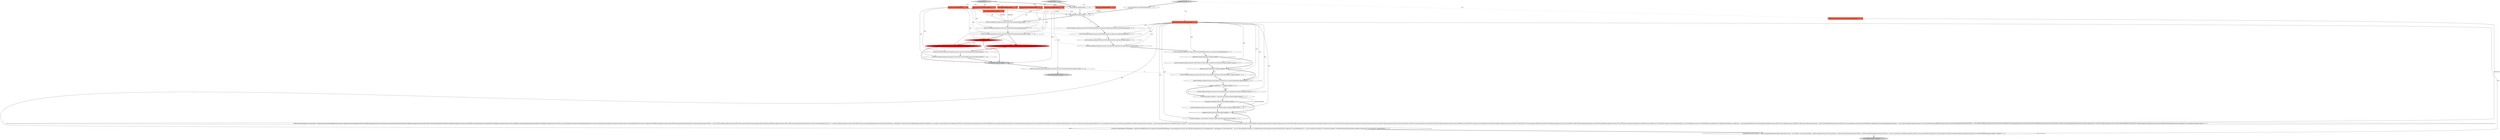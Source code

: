 digraph {
36 [style = filled, label = "JSONUtils.field(json,RegistryConstants.ATTR_DRIVER,dataSource.getDriver().getId())@@@6@@@['0', '0', '1']", fillcolor = white, shape = ellipse image = "AAA0AAABBB3BBB"];
7 [style = filled, label = "JSONUtils.serializeStringList(json,RegistryConstants.TAG_EXCLUDE,filter.getExclude())@@@12@@@['1', '0', '0']", fillcolor = white, shape = ellipse image = "AAA0AAABBB1BBB"];
30 [style = filled, label = "JSONUtils.field(json,RegistryConstants.ATTR_PROVIDER,dataSource.getDriver().getProviderDescriptor().getId())@@@5@@@['0', '0', '1']", fillcolor = white, shape = ellipse image = "AAA0AAABBB3BBB"];
34 [style = filled, label = "JSONUtils.field(json,RegistryConstants.ATTR_NAME,dataSource.getName())@@@7@@@['0', '0', '1']", fillcolor = white, shape = ellipse image = "AAA0AAABBB3BBB"];
10 [style = filled, label = "JSONUtils.fieldNE(json,RegistryConstants.ATTR_TYPE,typeName)@@@5@@@['1', '1', '0']", fillcolor = white, shape = ellipse image = "AAA0AAABBB1BBB"];
6 [style = filled, label = "saveObjectFiler['1', '0', '0']", fillcolor = lightgray, shape = diamond image = "AAA0AAABBB1BBB"];
12 [style = filled, label = "String objectID@@@2@@@['1', '1', '0']", fillcolor = tomato, shape = box image = "AAA0AAABBB1BBB"];
9 [style = filled, label = "JSONUtils.fieldNE(json,RegistryConstants.ATTR_NAME,filter.getName())@@@6@@@['1', '1', '0']", fillcolor = white, shape = ellipse image = "AAA0AAABBB1BBB"];
35 [style = filled, label = "dataSource.hasSharedVirtualModel()@@@24@@@['0', '0', '1']", fillcolor = white, shape = diamond image = "AAA0AAABBB3BBB"];
5 [style = filled, label = "String objectID@@@2@@@['1', '0', '0']", fillcolor = tomato, shape = box image = "AAA0AAABBB1BBB"];
46 [style = filled, label = "!CommonUtils.isEmpty(lockPasswordHash)@@@21@@@['0', '0', '1']", fillcolor = white, shape = diamond image = "AAA0AAABBB3BBB"];
20 [style = filled, label = "JSONUtils.serializeStringList(json,RegistryConstants.TAG_INCLUDE,filter.getInclude())@@@9@@@['0', '1', '0']", fillcolor = white, shape = ellipse image = "AAA0AAABBB2BBB"];
18 [style = filled, label = "String typeName@@@2@@@['0', '1', '0']", fillcolor = tomato, shape = box image = "AAA0AAABBB2BBB"];
15 [style = filled, label = "JsonWriter json@@@2@@@['0', '1', '0']", fillcolor = tomato, shape = box image = "AAA0AAABBB2BBB"];
8 [style = filled, label = "JsonWriter json@@@2@@@['1', '0', '0']", fillcolor = tomato, shape = box image = "AAA0AAABBB1BBB"];
1 [style = filled, label = "DBSObjectFilter filter@@@2@@@['1', '0', '0']", fillcolor = tomato, shape = box image = "AAA0AAABBB1BBB"];
25 [style = filled, label = "JSONUtils.field(json,RegistryConstants.ATTR_FOLDER,dataSource.getFolder().getFolderPath())@@@18@@@['0', '0', '1']", fillcolor = white, shape = ellipse image = "AAA0AAABBB3BBB"];
45 [style = filled, label = "JSONUtils.field(json,RegistryConstants.ATTR_SHOW_SYSTEM_OBJECTS,dataSource.isShowSystemObjects())@@@11@@@['0', '0', '1']", fillcolor = white, shape = ellipse image = "AAA0AAABBB3BBB"];
38 [style = filled, label = "saveDataSource['0', '0', '1']", fillcolor = lightgray, shape = diamond image = "AAA0AAABBB3BBB"];
17 [style = filled, label = "JSONUtils.serializeStringList(json,RegistryConstants.TAG_EXCLUDE,filter.getExclude())@@@10@@@['0', '1', '0']", fillcolor = white, shape = ellipse image = "AAA0AAABBB2BBB"];
0 [style = filled, label = "JSONUtils.field(json,RegistryConstants.ATTR_ENABLED,false)@@@9@@@['1', '0', '0']", fillcolor = red, shape = ellipse image = "AAA1AAABBB1BBB"];
4 [style = filled, label = "!filter.isEnabled()@@@8@@@['1', '0', '0']", fillcolor = red, shape = diamond image = "AAA1AAABBB1BBB"];
27 [style = filled, label = "JSONUtils.field(json,\"virtual-model-id\",dataSource.getVirtualModel().getId())@@@25@@@['0', '0', '1']", fillcolor = white, shape = ellipse image = "AAA0AAABBB3BBB"];
21 [style = filled, label = "JSONUtils.field(json,RegistryConstants.ATTR_ENABLED,filter.isEnabled())@@@8@@@['0', '1', '0']", fillcolor = red, shape = ellipse image = "AAA1AAABBB2BBB"];
32 [style = filled, label = "dataSource.getFolder() != null@@@17@@@['0', '0', '1']", fillcolor = white, shape = diamond image = "AAA0AAABBB3BBB"];
42 [style = filled, label = "{Collection<FilterMapping> filterMappings = dataSource.getObjectFilters()if (!CommonUtils.isEmpty(filterMappings)) {json.name(RegistryConstants.TAG_FILTERS)json.beginArray()for (FilterMapping filter : filterMappings){if (filter.defaultFilter != null && !filter.defaultFilter.isEmpty()) {saveObjectFiler(json,filter.typeName,null,filter.defaultFilter)}for (Map.Entry<String,DBSObjectFilter> cf : filter.customFilters.entrySet()){if (!cf.getValue().isEmpty()) {saveObjectFiler(json,filter.typeName,cf.getKey(),cf.getValue())}}}json.endArray()}}@@@99@@@['0', '0', '1']", fillcolor = white, shape = ellipse image = "AAA0AAABBB3BBB"];
44 [style = filled, label = "JSONUtils.field(json,RegistryConstants.ATTR_READ_ONLY,dataSource.isConnectionReadOnly())@@@16@@@['0', '0', '1']", fillcolor = white, shape = ellipse image = "AAA0AAABBB3BBB"];
2 [style = filled, label = "json.endObject()@@@13@@@['1', '0', '0']", fillcolor = lightgray, shape = ellipse image = "AAA0AAABBB1BBB"];
26 [style = filled, label = "JSONUtils.field(json,RegistryConstants.ATTR_SHOW_UTIL_OBJECTS,dataSource.isShowUtilityObjects())@@@14@@@['0', '0', '1']", fillcolor = white, shape = ellipse image = "AAA0AAABBB3BBB"];
14 [style = filled, label = "json.beginObject()@@@3@@@['1', '1', '0']", fillcolor = white, shape = ellipse image = "AAA0AAABBB1BBB"];
29 [style = filled, label = "dataSource.isShowUtilityObjects()@@@13@@@['0', '0', '1']", fillcolor = white, shape = diamond image = "AAA0AAABBB3BBB"];
43 [style = filled, label = "dataSource.isShowSystemObjects()@@@10@@@['0', '0', '1']", fillcolor = white, shape = diamond image = "AAA0AAABBB3BBB"];
24 [style = filled, label = "json.name(dataSource.getId())@@@3@@@['0', '0', '1']", fillcolor = white, shape = ellipse image = "AAA0AAABBB3BBB"];
40 [style = filled, label = "{SimplePreferenceStore prefStore = dataSource.getPreferenceStore()Map<String,String> props = new TreeMap<>()for (String propName : prefStore.preferenceNames()){String propValue = prefStore.getString(propName)String defValue = prefStore.getDefaultString(propName)if (propValue != null && !CommonUtils.equalObjects(propValue,defValue)) {props.put(propName,propValue)}}if (!props.isEmpty()) {JSONUtils.serializeProperties(json,RegistryConstants.TAG_CUSTOM_PROPERTIES,props)}}@@@117@@@['0', '0', '1']", fillcolor = white, shape = ellipse image = "AAA0AAABBB3BBB"];
41 [style = filled, label = "{DBPConnectionConfiguration connectionInfo = dataSource.getConnectionConfiguration()json.name(\"configuration\")json.beginObject()JSONUtils.fieldNE(json,RegistryConstants.ATTR_HOST,connectionInfo.getHostName())JSONUtils.fieldNE(json,RegistryConstants.ATTR_PORT,connectionInfo.getHostPort())JSONUtils.fieldNE(json,RegistryConstants.ATTR_SERVER,connectionInfo.getServerName())JSONUtils.fieldNE(json,RegistryConstants.ATTR_DATABASE,connectionInfo.getDatabaseName())JSONUtils.fieldNE(json,RegistryConstants.ATTR_URL,connectionInfo.getUrl())saveSecuredCredentials(dataSource,null,null,connectionInfo.getUserName(),dataSource.isSavePassword()? connectionInfo.getUserPassword(): null)JSONUtils.fieldNE(json,RegistryConstants.ATTR_HOME,connectionInfo.getClientHomeId())if (connectionInfo.getConnectionType() != null) {JSONUtils.field(json,RegistryConstants.ATTR_TYPE,connectionInfo.getConnectionType().getId())}JSONUtils.fieldNE(json,RegistryConstants.ATTR_COLOR,connectionInfo.getConnectionColor())if (connectionInfo.getKeepAliveInterval() > 0) {JSONUtils.field(json,RegistryConstants.ATTR_KEEP_ALIVE,connectionInfo.getKeepAliveInterval())}JSONUtils.fieldNE(json,\"config-profile\",connectionInfo.getConfigProfileName())JSONUtils.fieldNE(json,\"user-profile\",connectionInfo.getUserProfileName())JSONUtils.serializeProperties(json,RegistryConstants.TAG_PROPERTIES,connectionInfo.getProperties())JSONUtils.serializeProperties(json,RegistryConstants.TAG_PROVIDER_PROPERTIES,connectionInfo.getProviderProperties())if (!ArrayUtils.isEmpty(connectionInfo.getDeclaredEvents())) {json.name(RegistryConstants.TAG_EVENTS)json.beginObject()for (DBPConnectionEventType eventType : connectionInfo.getDeclaredEvents()){DBRShellCommand command = connectionInfo.getEvent(eventType)json.name(eventType.name())json.beginObject()JSONUtils.field(json,RegistryConstants.ATTR_ENABLED,command.isEnabled())JSONUtils.field(json,RegistryConstants.ATTR_SHOW_PANEL,command.isShowProcessPanel())JSONUtils.field(json,RegistryConstants.ATTR_WAIT_PROCESS,command.isWaitProcessFinish())if (command.isWaitProcessFinish()) {JSONUtils.field(json,RegistryConstants.ATTR_WAIT_PROCESS_TIMEOUT,command.getWaitProcessTimeoutMs())}JSONUtils.field(json,RegistryConstants.ATTR_TERMINATE_AT_DISCONNECT,command.isTerminateAtDisconnect())JSONUtils.field(json,RegistryConstants.ATTR_PAUSE_AFTER_EXECUTE,command.getPauseAfterExecute())JSONUtils.fieldNE(json,RegistryConstants.ATTR_WORKING_DIRECTORY,command.getWorkingDirectory())JSONUtils.fieldNE(json,RegistryConstants.ATTR_COMMAND,command.getCommand())json.endObject()}json.endObject()}if (!CommonUtils.isEmpty(connectionInfo.getHandlers())) {json.name(RegistryConstants.TAG_HANDLERS)json.beginObject()for (DBWHandlerConfiguration configuration : connectionInfo.getHandlers()){saveNetworkHandlerConfiguration(json,dataSource,null,configuration)}json.endObject()}{DBPConnectionBootstrap bootstrap = connectionInfo.getBootstrap()if (bootstrap.hasData()) {json.name(RegistryConstants.TAG_BOOTSTRAP)json.beginObject()if (bootstrap.getDefaultAutoCommit() != null) {JSONUtils.field(json,RegistryConstants.ATTR_AUTOCOMMIT,bootstrap.getDefaultAutoCommit())}if (bootstrap.getDefaultTransactionIsolation() != null) {JSONUtils.field(json,RegistryConstants.ATTR_TXN_ISOLATION,bootstrap.getDefaultTransactionIsolation())}JSONUtils.fieldNE(json,RegistryConstants.ATTR_DEFAULT_OBJECT,bootstrap.getDefaultObjectName())if (bootstrap.isIgnoreErrors()) {JSONUtils.field(json,RegistryConstants.ATTR_IGNORE_ERRORS,true)}JSONUtils.serializeStringList(json,RegistryConstants.TAG_QUERY,bootstrap.getInitQueries())json.endObject()}}json.endObject()}@@@27@@@['0', '0', '1']", fillcolor = white, shape = ellipse image = "AAA0AAABBB3BBB"];
39 [style = filled, label = "json.endObject()@@@131@@@['0', '0', '1']", fillcolor = lightgray, shape = ellipse image = "AAA0AAABBB3BBB"];
3 [style = filled, label = "json.endObject()@@@11@@@['1', '1', '0']", fillcolor = lightgray, shape = ellipse image = "AAA0AAABBB1BBB"];
22 [style = filled, label = "JSONUtils.field(json,RegistryConstants.ATTR_SAVE_PASSWORD,dataSource.isSavePassword())@@@9@@@['0', '0', '1']", fillcolor = white, shape = ellipse image = "AAA0AAABBB3BBB"];
11 [style = filled, label = "JSONUtils.fieldNE(json,RegistryConstants.ATTR_DESCRIPTION,filter.getDescription())@@@7@@@['1', '1', '0']", fillcolor = white, shape = ellipse image = "AAA0AAABBB1BBB"];
23 [style = filled, label = "@NotNull DataSourceDescriptor dataSource@@@2@@@['0', '0', '1']", fillcolor = tomato, shape = box image = "AAA0AAABBB3BBB"];
16 [style = filled, label = "DBSObjectFilter filter@@@2@@@['0', '1', '0']", fillcolor = tomato, shape = box image = "AAA0AAABBB2BBB"];
28 [style = filled, label = "JSONUtils.fieldNE(json,RegistryConstants.TAG_DESCRIPTION,dataSource.getDescription())@@@8@@@['0', '0', '1']", fillcolor = white, shape = ellipse image = "AAA0AAABBB3BBB"];
33 [style = filled, label = "final String lockPasswordHash = dataSource.getLockPasswordHash()@@@20@@@['0', '0', '1']", fillcolor = white, shape = ellipse image = "AAA0AAABBB3BBB"];
19 [style = filled, label = "saveObjectFiler['0', '1', '0']", fillcolor = lightgray, shape = diamond image = "AAA0AAABBB2BBB"];
31 [style = filled, label = "@NotNull JsonWriter json@@@2@@@['0', '0', '1']", fillcolor = tomato, shape = box image = "AAA0AAABBB3BBB"];
13 [style = filled, label = "json.beginObject()@@@4@@@['1', '1', '1']", fillcolor = white, shape = ellipse image = "AAA0AAABBB1BBB"];
37 [style = filled, label = "JSONUtils.field(json,RegistryConstants.ATTR_LOCK_PASSWORD,lockPasswordHash)@@@22@@@['0', '0', '1']", fillcolor = white, shape = ellipse image = "AAA0AAABBB3BBB"];
46->37 [style = dotted, label="true"];
9->11 [style = bold, label=""];
25->33 [style = bold, label=""];
10->36 [style = dashed, label="0"];
35->41 [style = bold, label=""];
15->9 [style = solid, label="json"];
33->37 [style = solid, label="lockPasswordHash"];
6->1 [style = dotted, label="true"];
30->36 [style = bold, label=""];
23->41 [style = solid, label="dataSource"];
29->26 [style = dotted, label="true"];
5->13 [style = solid, label="objectID"];
8->9 [style = solid, label="json"];
32->25 [style = dotted, label="true"];
33->46 [style = bold, label=""];
32->25 [style = bold, label=""];
8->7 [style = solid, label="json"];
31->37 [style = solid, label="json"];
29->44 [style = bold, label=""];
43->29 [style = bold, label=""];
38->31 [style = dotted, label="true"];
31->27 [style = solid, label="json"];
7->26 [style = dashed, label="0"];
0->3 [style = bold, label=""];
4->3 [style = bold, label=""];
8->11 [style = solid, label="json"];
31->36 [style = solid, label="json"];
15->20 [style = solid, label="json"];
22->43 [style = bold, label=""];
4->0 [style = dotted, label="true"];
31->34 [style = solid, label="json"];
31->30 [style = solid, label="json"];
31->28 [style = solid, label="json"];
46->37 [style = bold, label=""];
42->40 [style = bold, label=""];
45->29 [style = bold, label=""];
43->45 [style = bold, label=""];
9->34 [style = dashed, label="0"];
4->0 [style = bold, label=""];
29->26 [style = bold, label=""];
12->13 [style = solid, label="objectID"];
3->7 [style = bold, label=""];
7->2 [style = bold, label=""];
44->32 [style = bold, label=""];
38->23 [style = dotted, label="true"];
18->10 [style = solid, label="typeName"];
31->22 [style = solid, label="json"];
8->3 [style = solid, label="json"];
12->10 [style = solid, label="typeName"];
6->12 [style = dotted, label="true"];
8->0 [style = solid, label="json"];
31->42 [style = solid, label="json"];
24->13 [style = bold, label=""];
13->10 [style = bold, label=""];
15->10 [style = solid, label="json"];
38->24 [style = bold, label=""];
11->21 [style = bold, label=""];
11->4 [style = bold, label=""];
19->18 [style = dotted, label="true"];
19->12 [style = dotted, label="true"];
19->15 [style = dotted, label="true"];
4->21 [style = dashed, label="0"];
15->13 [style = solid, label="json"];
32->33 [style = bold, label=""];
15->11 [style = solid, label="json"];
8->10 [style = solid, label="json"];
34->28 [style = bold, label=""];
40->39 [style = bold, label=""];
19->14 [style = bold, label=""];
26->44 [style = bold, label=""];
6->8 [style = dotted, label="true"];
31->26 [style = solid, label="json"];
46->35 [style = bold, label=""];
31->25 [style = solid, label="json"];
17->3 [style = bold, label=""];
31->41 [style = solid, label="json"];
10->9 [style = bold, label=""];
14->13 [style = bold, label=""];
37->35 [style = bold, label=""];
36->34 [style = bold, label=""];
28->22 [style = bold, label=""];
31->45 [style = solid, label="json"];
35->27 [style = bold, label=""];
20->17 [style = bold, label=""];
15->21 [style = solid, label="json"];
31->44 [style = solid, label="json"];
13->30 [style = bold, label=""];
15->17 [style = solid, label="json"];
31->40 [style = solid, label="json"];
6->14 [style = bold, label=""];
11->28 [style = dashed, label="0"];
35->27 [style = dotted, label="true"];
21->20 [style = bold, label=""];
43->45 [style = dotted, label="true"];
27->41 [style = bold, label=""];
19->16 [style = dotted, label="true"];
13->30 [style = dashed, label="0"];
8->13 [style = solid, label="json"];
6->5 [style = dotted, label="true"];
41->42 [style = bold, label=""];
}
